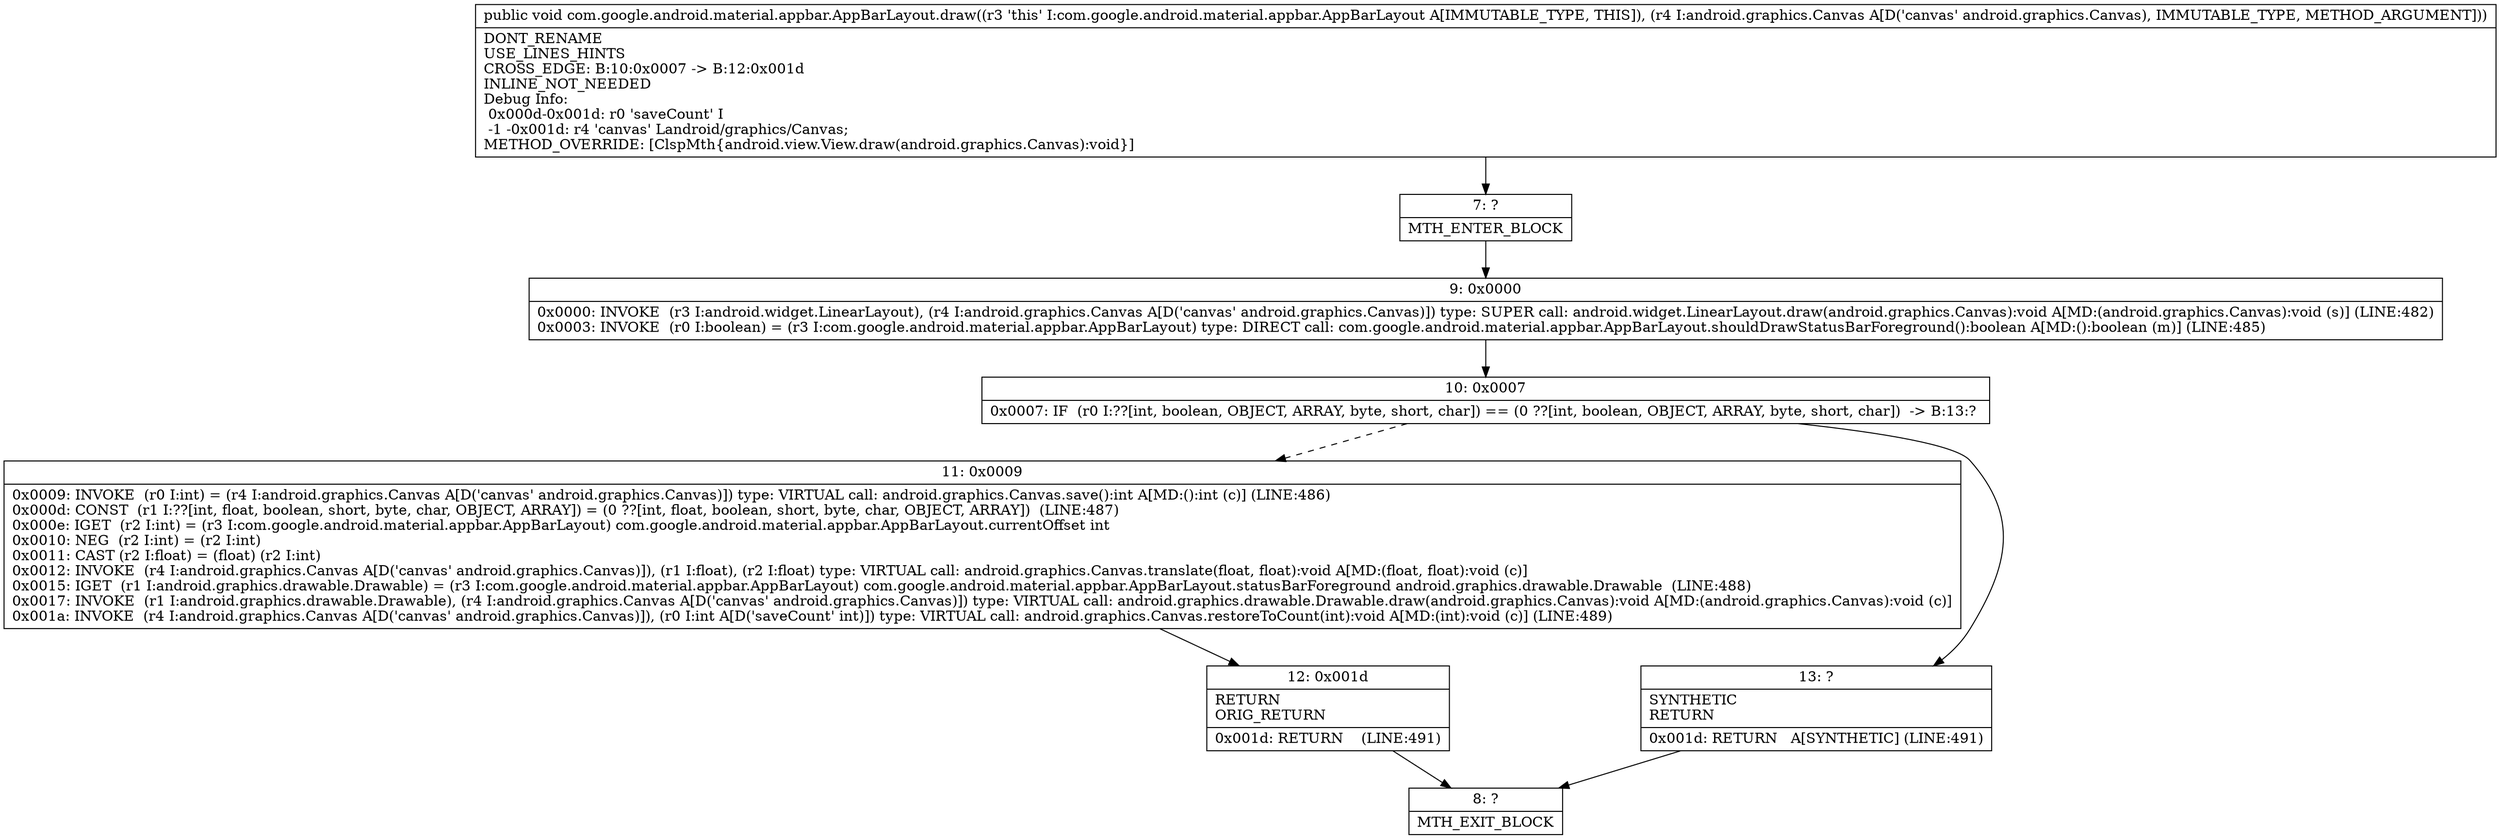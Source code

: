 digraph "CFG forcom.google.android.material.appbar.AppBarLayout.draw(Landroid\/graphics\/Canvas;)V" {
Node_7 [shape=record,label="{7\:\ ?|MTH_ENTER_BLOCK\l}"];
Node_9 [shape=record,label="{9\:\ 0x0000|0x0000: INVOKE  (r3 I:android.widget.LinearLayout), (r4 I:android.graphics.Canvas A[D('canvas' android.graphics.Canvas)]) type: SUPER call: android.widget.LinearLayout.draw(android.graphics.Canvas):void A[MD:(android.graphics.Canvas):void (s)] (LINE:482)\l0x0003: INVOKE  (r0 I:boolean) = (r3 I:com.google.android.material.appbar.AppBarLayout) type: DIRECT call: com.google.android.material.appbar.AppBarLayout.shouldDrawStatusBarForeground():boolean A[MD:():boolean (m)] (LINE:485)\l}"];
Node_10 [shape=record,label="{10\:\ 0x0007|0x0007: IF  (r0 I:??[int, boolean, OBJECT, ARRAY, byte, short, char]) == (0 ??[int, boolean, OBJECT, ARRAY, byte, short, char])  \-\> B:13:? \l}"];
Node_11 [shape=record,label="{11\:\ 0x0009|0x0009: INVOKE  (r0 I:int) = (r4 I:android.graphics.Canvas A[D('canvas' android.graphics.Canvas)]) type: VIRTUAL call: android.graphics.Canvas.save():int A[MD:():int (c)] (LINE:486)\l0x000d: CONST  (r1 I:??[int, float, boolean, short, byte, char, OBJECT, ARRAY]) = (0 ??[int, float, boolean, short, byte, char, OBJECT, ARRAY])  (LINE:487)\l0x000e: IGET  (r2 I:int) = (r3 I:com.google.android.material.appbar.AppBarLayout) com.google.android.material.appbar.AppBarLayout.currentOffset int \l0x0010: NEG  (r2 I:int) = (r2 I:int) \l0x0011: CAST (r2 I:float) = (float) (r2 I:int) \l0x0012: INVOKE  (r4 I:android.graphics.Canvas A[D('canvas' android.graphics.Canvas)]), (r1 I:float), (r2 I:float) type: VIRTUAL call: android.graphics.Canvas.translate(float, float):void A[MD:(float, float):void (c)]\l0x0015: IGET  (r1 I:android.graphics.drawable.Drawable) = (r3 I:com.google.android.material.appbar.AppBarLayout) com.google.android.material.appbar.AppBarLayout.statusBarForeground android.graphics.drawable.Drawable  (LINE:488)\l0x0017: INVOKE  (r1 I:android.graphics.drawable.Drawable), (r4 I:android.graphics.Canvas A[D('canvas' android.graphics.Canvas)]) type: VIRTUAL call: android.graphics.drawable.Drawable.draw(android.graphics.Canvas):void A[MD:(android.graphics.Canvas):void (c)]\l0x001a: INVOKE  (r4 I:android.graphics.Canvas A[D('canvas' android.graphics.Canvas)]), (r0 I:int A[D('saveCount' int)]) type: VIRTUAL call: android.graphics.Canvas.restoreToCount(int):void A[MD:(int):void (c)] (LINE:489)\l}"];
Node_12 [shape=record,label="{12\:\ 0x001d|RETURN\lORIG_RETURN\l|0x001d: RETURN    (LINE:491)\l}"];
Node_8 [shape=record,label="{8\:\ ?|MTH_EXIT_BLOCK\l}"];
Node_13 [shape=record,label="{13\:\ ?|SYNTHETIC\lRETURN\l|0x001d: RETURN   A[SYNTHETIC] (LINE:491)\l}"];
MethodNode[shape=record,label="{public void com.google.android.material.appbar.AppBarLayout.draw((r3 'this' I:com.google.android.material.appbar.AppBarLayout A[IMMUTABLE_TYPE, THIS]), (r4 I:android.graphics.Canvas A[D('canvas' android.graphics.Canvas), IMMUTABLE_TYPE, METHOD_ARGUMENT]))  | DONT_RENAME\lUSE_LINES_HINTS\lCROSS_EDGE: B:10:0x0007 \-\> B:12:0x001d\lINLINE_NOT_NEEDED\lDebug Info:\l  0x000d\-0x001d: r0 'saveCount' I\l  \-1 \-0x001d: r4 'canvas' Landroid\/graphics\/Canvas;\lMETHOD_OVERRIDE: [ClspMth\{android.view.View.draw(android.graphics.Canvas):void\}]\l}"];
MethodNode -> Node_7;Node_7 -> Node_9;
Node_9 -> Node_10;
Node_10 -> Node_11[style=dashed];
Node_10 -> Node_13;
Node_11 -> Node_12;
Node_12 -> Node_8;
Node_13 -> Node_8;
}


